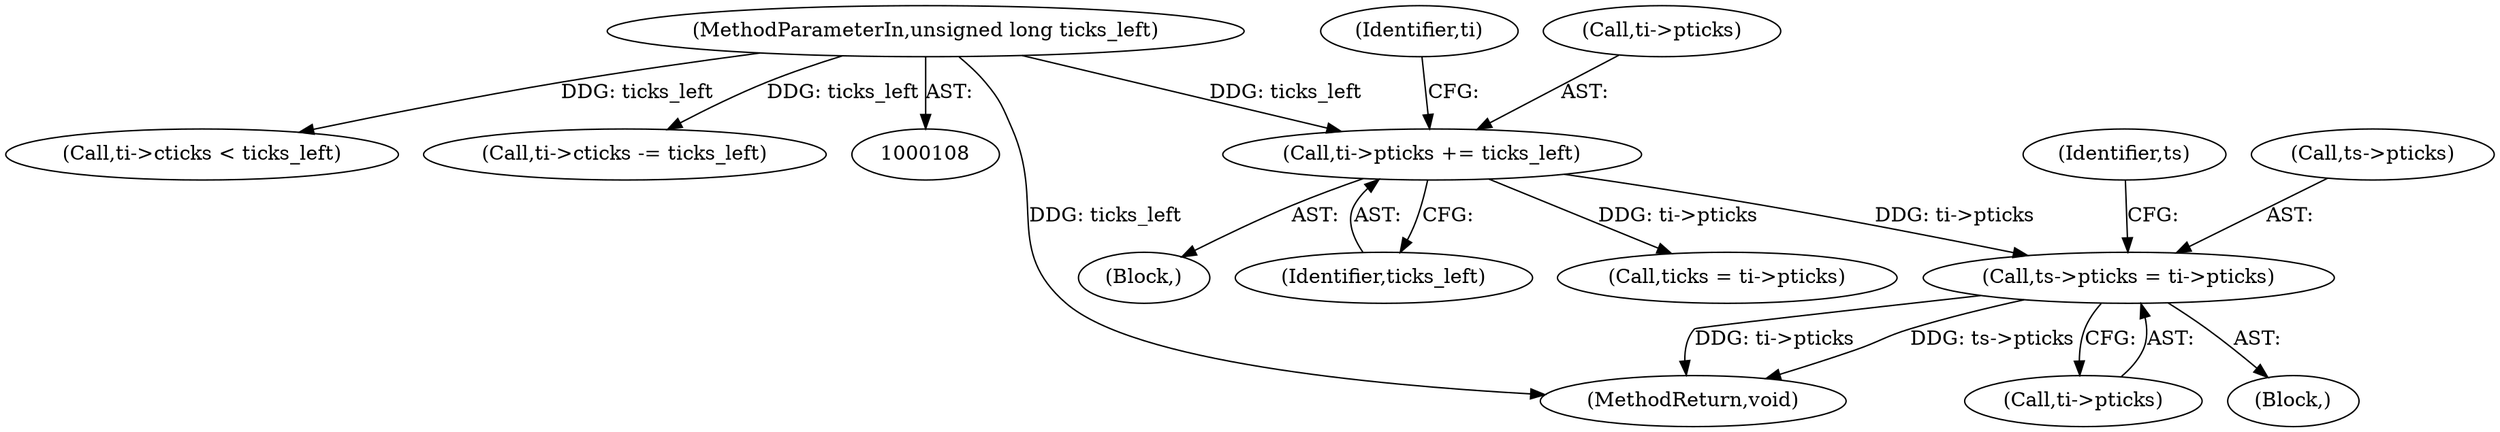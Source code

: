 digraph "0_linux_ee8413b01045c74340aa13ad5bdf905de32be736@pointer" {
"1000265" [label="(Call,ts->pticks = ti->pticks)"];
"1000162" [label="(Call,ti->pticks += ticks_left)"];
"1000110" [label="(MethodParameterIn,unsigned long ticks_left)"];
"1000110" [label="(MethodParameterIn,unsigned long ticks_left)"];
"1000264" [label="(Block,)"];
"1000169" [label="(Identifier,ti)"];
"1000162" [label="(Call,ti->pticks += ticks_left)"];
"1000424" [label="(MethodReturn,void)"];
"1000173" [label="(Call,ti->cticks < ticks_left)"];
"1000184" [label="(Call,ti->cticks -= ticks_left)"];
"1000153" [label="(Block,)"];
"1000265" [label="(Call,ts->pticks = ti->pticks)"];
"1000365" [label="(Call,ticks = ti->pticks)"];
"1000166" [label="(Identifier,ticks_left)"];
"1000274" [label="(Identifier,ts)"];
"1000269" [label="(Call,ti->pticks)"];
"1000163" [label="(Call,ti->pticks)"];
"1000266" [label="(Call,ts->pticks)"];
"1000265" -> "1000264"  [label="AST: "];
"1000265" -> "1000269"  [label="CFG: "];
"1000266" -> "1000265"  [label="AST: "];
"1000269" -> "1000265"  [label="AST: "];
"1000274" -> "1000265"  [label="CFG: "];
"1000265" -> "1000424"  [label="DDG: ti->pticks"];
"1000265" -> "1000424"  [label="DDG: ts->pticks"];
"1000162" -> "1000265"  [label="DDG: ti->pticks"];
"1000162" -> "1000153"  [label="AST: "];
"1000162" -> "1000166"  [label="CFG: "];
"1000163" -> "1000162"  [label="AST: "];
"1000166" -> "1000162"  [label="AST: "];
"1000169" -> "1000162"  [label="CFG: "];
"1000110" -> "1000162"  [label="DDG: ticks_left"];
"1000162" -> "1000365"  [label="DDG: ti->pticks"];
"1000110" -> "1000108"  [label="AST: "];
"1000110" -> "1000424"  [label="DDG: ticks_left"];
"1000110" -> "1000173"  [label="DDG: ticks_left"];
"1000110" -> "1000184"  [label="DDG: ticks_left"];
}
